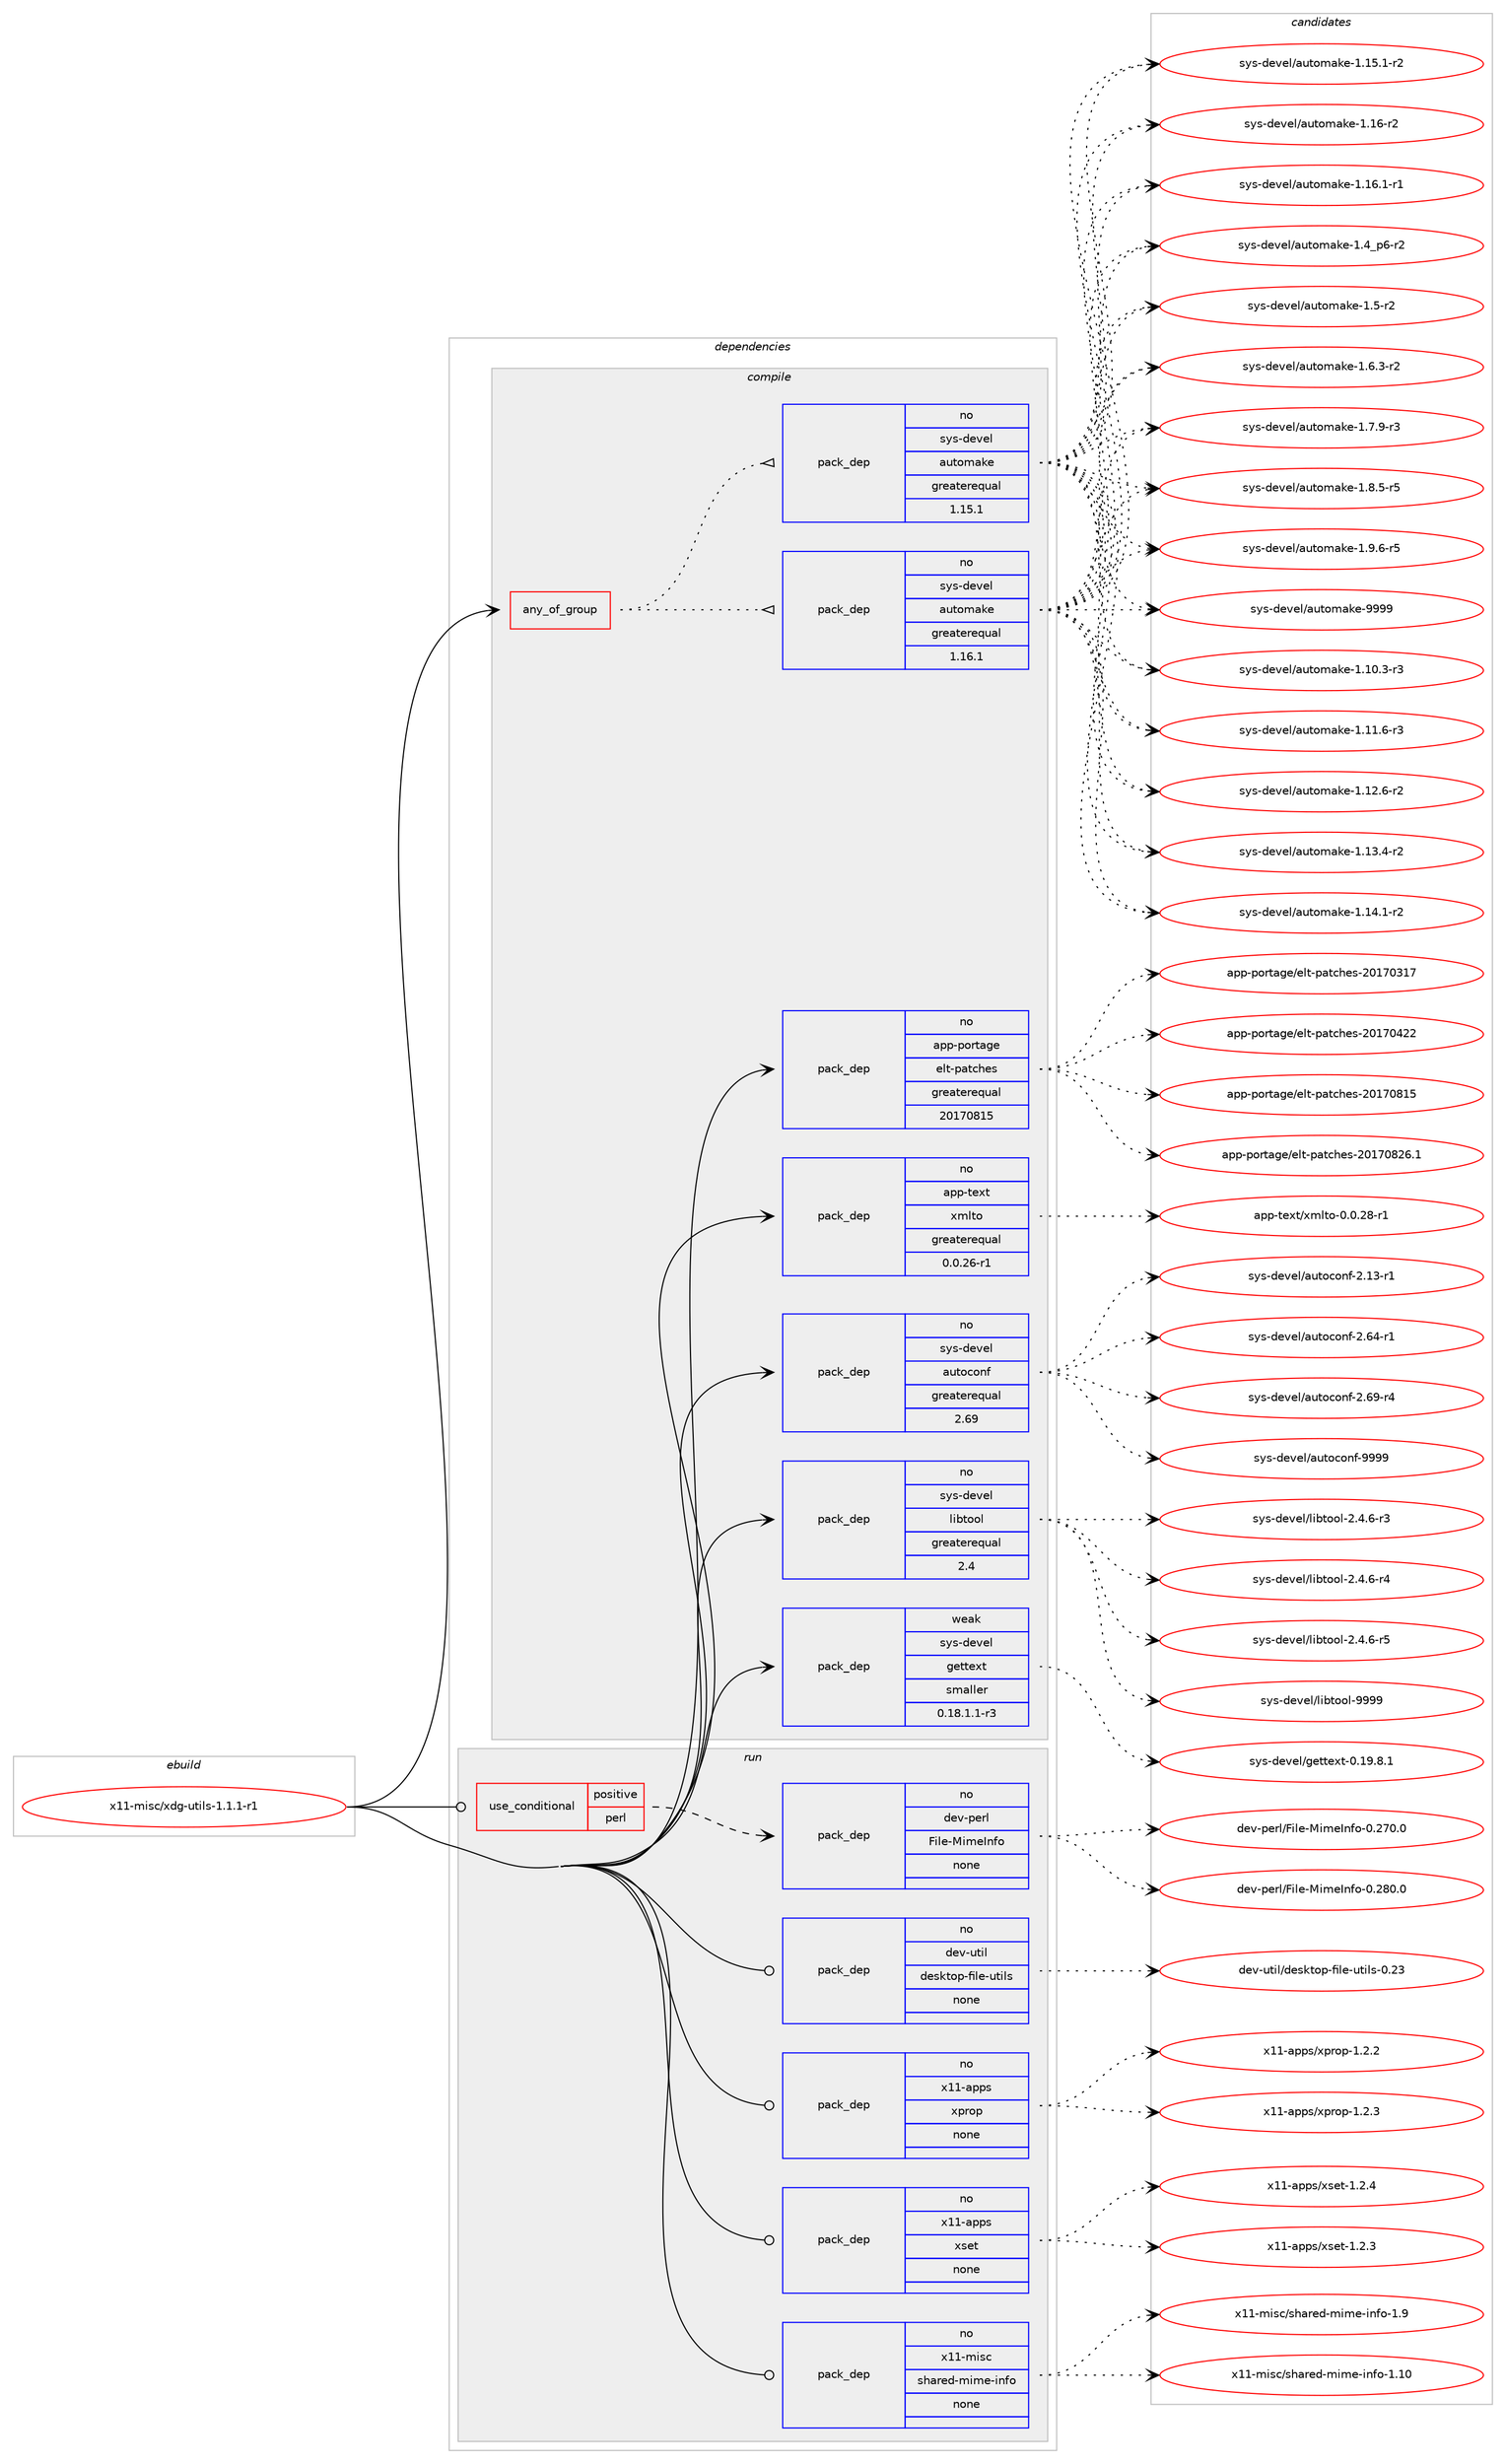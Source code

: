 digraph prolog {

# *************
# Graph options
# *************

newrank=true;
concentrate=true;
compound=true;
graph [rankdir=LR,fontname=Helvetica,fontsize=10,ranksep=1.5];#, ranksep=2.5, nodesep=0.2];
edge  [arrowhead=vee];
node  [fontname=Helvetica,fontsize=10];

# **********
# The ebuild
# **********

subgraph cluster_leftcol {
color=gray;
rank=same;
label=<<i>ebuild</i>>;
id [label="x11-misc/xdg-utils-1.1.1-r1", color=red, width=4, href="../x11-misc/xdg-utils-1.1.1-r1.svg"];
}

# ****************
# The dependencies
# ****************

subgraph cluster_midcol {
color=gray;
label=<<i>dependencies</i>>;
subgraph cluster_compile {
fillcolor="#eeeeee";
style=filled;
label=<<i>compile</i>>;
subgraph any28727 {
dependency1765437 [label=<<TABLE BORDER="0" CELLBORDER="1" CELLSPACING="0" CELLPADDING="4"><TR><TD CELLPADDING="10">any_of_group</TD></TR></TABLE>>, shape=none, color=red];subgraph pack1268917 {
dependency1765438 [label=<<TABLE BORDER="0" CELLBORDER="1" CELLSPACING="0" CELLPADDING="4" WIDTH="220"><TR><TD ROWSPAN="6" CELLPADDING="30">pack_dep</TD></TR><TR><TD WIDTH="110">no</TD></TR><TR><TD>sys-devel</TD></TR><TR><TD>automake</TD></TR><TR><TD>greaterequal</TD></TR><TR><TD>1.16.1</TD></TR></TABLE>>, shape=none, color=blue];
}
dependency1765437:e -> dependency1765438:w [weight=20,style="dotted",arrowhead="oinv"];
subgraph pack1268918 {
dependency1765439 [label=<<TABLE BORDER="0" CELLBORDER="1" CELLSPACING="0" CELLPADDING="4" WIDTH="220"><TR><TD ROWSPAN="6" CELLPADDING="30">pack_dep</TD></TR><TR><TD WIDTH="110">no</TD></TR><TR><TD>sys-devel</TD></TR><TR><TD>automake</TD></TR><TR><TD>greaterequal</TD></TR><TR><TD>1.15.1</TD></TR></TABLE>>, shape=none, color=blue];
}
dependency1765437:e -> dependency1765439:w [weight=20,style="dotted",arrowhead="oinv"];
}
id:e -> dependency1765437:w [weight=20,style="solid",arrowhead="vee"];
subgraph pack1268919 {
dependency1765440 [label=<<TABLE BORDER="0" CELLBORDER="1" CELLSPACING="0" CELLPADDING="4" WIDTH="220"><TR><TD ROWSPAN="6" CELLPADDING="30">pack_dep</TD></TR><TR><TD WIDTH="110">no</TD></TR><TR><TD>app-portage</TD></TR><TR><TD>elt-patches</TD></TR><TR><TD>greaterequal</TD></TR><TR><TD>20170815</TD></TR></TABLE>>, shape=none, color=blue];
}
id:e -> dependency1765440:w [weight=20,style="solid",arrowhead="vee"];
subgraph pack1268920 {
dependency1765441 [label=<<TABLE BORDER="0" CELLBORDER="1" CELLSPACING="0" CELLPADDING="4" WIDTH="220"><TR><TD ROWSPAN="6" CELLPADDING="30">pack_dep</TD></TR><TR><TD WIDTH="110">no</TD></TR><TR><TD>app-text</TD></TR><TR><TD>xmlto</TD></TR><TR><TD>greaterequal</TD></TR><TR><TD>0.0.26-r1</TD></TR></TABLE>>, shape=none, color=blue];
}
id:e -> dependency1765441:w [weight=20,style="solid",arrowhead="vee"];
subgraph pack1268921 {
dependency1765442 [label=<<TABLE BORDER="0" CELLBORDER="1" CELLSPACING="0" CELLPADDING="4" WIDTH="220"><TR><TD ROWSPAN="6" CELLPADDING="30">pack_dep</TD></TR><TR><TD WIDTH="110">no</TD></TR><TR><TD>sys-devel</TD></TR><TR><TD>autoconf</TD></TR><TR><TD>greaterequal</TD></TR><TR><TD>2.69</TD></TR></TABLE>>, shape=none, color=blue];
}
id:e -> dependency1765442:w [weight=20,style="solid",arrowhead="vee"];
subgraph pack1268922 {
dependency1765443 [label=<<TABLE BORDER="0" CELLBORDER="1" CELLSPACING="0" CELLPADDING="4" WIDTH="220"><TR><TD ROWSPAN="6" CELLPADDING="30">pack_dep</TD></TR><TR><TD WIDTH="110">no</TD></TR><TR><TD>sys-devel</TD></TR><TR><TD>libtool</TD></TR><TR><TD>greaterequal</TD></TR><TR><TD>2.4</TD></TR></TABLE>>, shape=none, color=blue];
}
id:e -> dependency1765443:w [weight=20,style="solid",arrowhead="vee"];
subgraph pack1268923 {
dependency1765444 [label=<<TABLE BORDER="0" CELLBORDER="1" CELLSPACING="0" CELLPADDING="4" WIDTH="220"><TR><TD ROWSPAN="6" CELLPADDING="30">pack_dep</TD></TR><TR><TD WIDTH="110">weak</TD></TR><TR><TD>sys-devel</TD></TR><TR><TD>gettext</TD></TR><TR><TD>smaller</TD></TR><TR><TD>0.18.1.1-r3</TD></TR></TABLE>>, shape=none, color=blue];
}
id:e -> dependency1765444:w [weight=20,style="solid",arrowhead="vee"];
}
subgraph cluster_compileandrun {
fillcolor="#eeeeee";
style=filled;
label=<<i>compile and run</i>>;
}
subgraph cluster_run {
fillcolor="#eeeeee";
style=filled;
label=<<i>run</i>>;
subgraph cond466785 {
dependency1765445 [label=<<TABLE BORDER="0" CELLBORDER="1" CELLSPACING="0" CELLPADDING="4"><TR><TD ROWSPAN="3" CELLPADDING="10">use_conditional</TD></TR><TR><TD>positive</TD></TR><TR><TD>perl</TD></TR></TABLE>>, shape=none, color=red];
subgraph pack1268924 {
dependency1765446 [label=<<TABLE BORDER="0" CELLBORDER="1" CELLSPACING="0" CELLPADDING="4" WIDTH="220"><TR><TD ROWSPAN="6" CELLPADDING="30">pack_dep</TD></TR><TR><TD WIDTH="110">no</TD></TR><TR><TD>dev-perl</TD></TR><TR><TD>File-MimeInfo</TD></TR><TR><TD>none</TD></TR><TR><TD></TD></TR></TABLE>>, shape=none, color=blue];
}
dependency1765445:e -> dependency1765446:w [weight=20,style="dashed",arrowhead="vee"];
}
id:e -> dependency1765445:w [weight=20,style="solid",arrowhead="odot"];
subgraph pack1268925 {
dependency1765447 [label=<<TABLE BORDER="0" CELLBORDER="1" CELLSPACING="0" CELLPADDING="4" WIDTH="220"><TR><TD ROWSPAN="6" CELLPADDING="30">pack_dep</TD></TR><TR><TD WIDTH="110">no</TD></TR><TR><TD>dev-util</TD></TR><TR><TD>desktop-file-utils</TD></TR><TR><TD>none</TD></TR><TR><TD></TD></TR></TABLE>>, shape=none, color=blue];
}
id:e -> dependency1765447:w [weight=20,style="solid",arrowhead="odot"];
subgraph pack1268926 {
dependency1765448 [label=<<TABLE BORDER="0" CELLBORDER="1" CELLSPACING="0" CELLPADDING="4" WIDTH="220"><TR><TD ROWSPAN="6" CELLPADDING="30">pack_dep</TD></TR><TR><TD WIDTH="110">no</TD></TR><TR><TD>x11-apps</TD></TR><TR><TD>xprop</TD></TR><TR><TD>none</TD></TR><TR><TD></TD></TR></TABLE>>, shape=none, color=blue];
}
id:e -> dependency1765448:w [weight=20,style="solid",arrowhead="odot"];
subgraph pack1268927 {
dependency1765449 [label=<<TABLE BORDER="0" CELLBORDER="1" CELLSPACING="0" CELLPADDING="4" WIDTH="220"><TR><TD ROWSPAN="6" CELLPADDING="30">pack_dep</TD></TR><TR><TD WIDTH="110">no</TD></TR><TR><TD>x11-apps</TD></TR><TR><TD>xset</TD></TR><TR><TD>none</TD></TR><TR><TD></TD></TR></TABLE>>, shape=none, color=blue];
}
id:e -> dependency1765449:w [weight=20,style="solid",arrowhead="odot"];
subgraph pack1268928 {
dependency1765450 [label=<<TABLE BORDER="0" CELLBORDER="1" CELLSPACING="0" CELLPADDING="4" WIDTH="220"><TR><TD ROWSPAN="6" CELLPADDING="30">pack_dep</TD></TR><TR><TD WIDTH="110">no</TD></TR><TR><TD>x11-misc</TD></TR><TR><TD>shared-mime-info</TD></TR><TR><TD>none</TD></TR><TR><TD></TD></TR></TABLE>>, shape=none, color=blue];
}
id:e -> dependency1765450:w [weight=20,style="solid",arrowhead="odot"];
}
}

# **************
# The candidates
# **************

subgraph cluster_choices {
rank=same;
color=gray;
label=<<i>candidates</i>>;

subgraph choice1268917 {
color=black;
nodesep=1;
choice11512111545100101118101108479711711611110997107101454946494846514511451 [label="sys-devel/automake-1.10.3-r3", color=red, width=4,href="../sys-devel/automake-1.10.3-r3.svg"];
choice11512111545100101118101108479711711611110997107101454946494946544511451 [label="sys-devel/automake-1.11.6-r3", color=red, width=4,href="../sys-devel/automake-1.11.6-r3.svg"];
choice11512111545100101118101108479711711611110997107101454946495046544511450 [label="sys-devel/automake-1.12.6-r2", color=red, width=4,href="../sys-devel/automake-1.12.6-r2.svg"];
choice11512111545100101118101108479711711611110997107101454946495146524511450 [label="sys-devel/automake-1.13.4-r2", color=red, width=4,href="../sys-devel/automake-1.13.4-r2.svg"];
choice11512111545100101118101108479711711611110997107101454946495246494511450 [label="sys-devel/automake-1.14.1-r2", color=red, width=4,href="../sys-devel/automake-1.14.1-r2.svg"];
choice11512111545100101118101108479711711611110997107101454946495346494511450 [label="sys-devel/automake-1.15.1-r2", color=red, width=4,href="../sys-devel/automake-1.15.1-r2.svg"];
choice1151211154510010111810110847971171161111099710710145494649544511450 [label="sys-devel/automake-1.16-r2", color=red, width=4,href="../sys-devel/automake-1.16-r2.svg"];
choice11512111545100101118101108479711711611110997107101454946495446494511449 [label="sys-devel/automake-1.16.1-r1", color=red, width=4,href="../sys-devel/automake-1.16.1-r1.svg"];
choice115121115451001011181011084797117116111109971071014549465295112544511450 [label="sys-devel/automake-1.4_p6-r2", color=red, width=4,href="../sys-devel/automake-1.4_p6-r2.svg"];
choice11512111545100101118101108479711711611110997107101454946534511450 [label="sys-devel/automake-1.5-r2", color=red, width=4,href="../sys-devel/automake-1.5-r2.svg"];
choice115121115451001011181011084797117116111109971071014549465446514511450 [label="sys-devel/automake-1.6.3-r2", color=red, width=4,href="../sys-devel/automake-1.6.3-r2.svg"];
choice115121115451001011181011084797117116111109971071014549465546574511451 [label="sys-devel/automake-1.7.9-r3", color=red, width=4,href="../sys-devel/automake-1.7.9-r3.svg"];
choice115121115451001011181011084797117116111109971071014549465646534511453 [label="sys-devel/automake-1.8.5-r5", color=red, width=4,href="../sys-devel/automake-1.8.5-r5.svg"];
choice115121115451001011181011084797117116111109971071014549465746544511453 [label="sys-devel/automake-1.9.6-r5", color=red, width=4,href="../sys-devel/automake-1.9.6-r5.svg"];
choice115121115451001011181011084797117116111109971071014557575757 [label="sys-devel/automake-9999", color=red, width=4,href="../sys-devel/automake-9999.svg"];
dependency1765438:e -> choice11512111545100101118101108479711711611110997107101454946494846514511451:w [style=dotted,weight="100"];
dependency1765438:e -> choice11512111545100101118101108479711711611110997107101454946494946544511451:w [style=dotted,weight="100"];
dependency1765438:e -> choice11512111545100101118101108479711711611110997107101454946495046544511450:w [style=dotted,weight="100"];
dependency1765438:e -> choice11512111545100101118101108479711711611110997107101454946495146524511450:w [style=dotted,weight="100"];
dependency1765438:e -> choice11512111545100101118101108479711711611110997107101454946495246494511450:w [style=dotted,weight="100"];
dependency1765438:e -> choice11512111545100101118101108479711711611110997107101454946495346494511450:w [style=dotted,weight="100"];
dependency1765438:e -> choice1151211154510010111810110847971171161111099710710145494649544511450:w [style=dotted,weight="100"];
dependency1765438:e -> choice11512111545100101118101108479711711611110997107101454946495446494511449:w [style=dotted,weight="100"];
dependency1765438:e -> choice115121115451001011181011084797117116111109971071014549465295112544511450:w [style=dotted,weight="100"];
dependency1765438:e -> choice11512111545100101118101108479711711611110997107101454946534511450:w [style=dotted,weight="100"];
dependency1765438:e -> choice115121115451001011181011084797117116111109971071014549465446514511450:w [style=dotted,weight="100"];
dependency1765438:e -> choice115121115451001011181011084797117116111109971071014549465546574511451:w [style=dotted,weight="100"];
dependency1765438:e -> choice115121115451001011181011084797117116111109971071014549465646534511453:w [style=dotted,weight="100"];
dependency1765438:e -> choice115121115451001011181011084797117116111109971071014549465746544511453:w [style=dotted,weight="100"];
dependency1765438:e -> choice115121115451001011181011084797117116111109971071014557575757:w [style=dotted,weight="100"];
}
subgraph choice1268918 {
color=black;
nodesep=1;
choice11512111545100101118101108479711711611110997107101454946494846514511451 [label="sys-devel/automake-1.10.3-r3", color=red, width=4,href="../sys-devel/automake-1.10.3-r3.svg"];
choice11512111545100101118101108479711711611110997107101454946494946544511451 [label="sys-devel/automake-1.11.6-r3", color=red, width=4,href="../sys-devel/automake-1.11.6-r3.svg"];
choice11512111545100101118101108479711711611110997107101454946495046544511450 [label="sys-devel/automake-1.12.6-r2", color=red, width=4,href="../sys-devel/automake-1.12.6-r2.svg"];
choice11512111545100101118101108479711711611110997107101454946495146524511450 [label="sys-devel/automake-1.13.4-r2", color=red, width=4,href="../sys-devel/automake-1.13.4-r2.svg"];
choice11512111545100101118101108479711711611110997107101454946495246494511450 [label="sys-devel/automake-1.14.1-r2", color=red, width=4,href="../sys-devel/automake-1.14.1-r2.svg"];
choice11512111545100101118101108479711711611110997107101454946495346494511450 [label="sys-devel/automake-1.15.1-r2", color=red, width=4,href="../sys-devel/automake-1.15.1-r2.svg"];
choice1151211154510010111810110847971171161111099710710145494649544511450 [label="sys-devel/automake-1.16-r2", color=red, width=4,href="../sys-devel/automake-1.16-r2.svg"];
choice11512111545100101118101108479711711611110997107101454946495446494511449 [label="sys-devel/automake-1.16.1-r1", color=red, width=4,href="../sys-devel/automake-1.16.1-r1.svg"];
choice115121115451001011181011084797117116111109971071014549465295112544511450 [label="sys-devel/automake-1.4_p6-r2", color=red, width=4,href="../sys-devel/automake-1.4_p6-r2.svg"];
choice11512111545100101118101108479711711611110997107101454946534511450 [label="sys-devel/automake-1.5-r2", color=red, width=4,href="../sys-devel/automake-1.5-r2.svg"];
choice115121115451001011181011084797117116111109971071014549465446514511450 [label="sys-devel/automake-1.6.3-r2", color=red, width=4,href="../sys-devel/automake-1.6.3-r2.svg"];
choice115121115451001011181011084797117116111109971071014549465546574511451 [label="sys-devel/automake-1.7.9-r3", color=red, width=4,href="../sys-devel/automake-1.7.9-r3.svg"];
choice115121115451001011181011084797117116111109971071014549465646534511453 [label="sys-devel/automake-1.8.5-r5", color=red, width=4,href="../sys-devel/automake-1.8.5-r5.svg"];
choice115121115451001011181011084797117116111109971071014549465746544511453 [label="sys-devel/automake-1.9.6-r5", color=red, width=4,href="../sys-devel/automake-1.9.6-r5.svg"];
choice115121115451001011181011084797117116111109971071014557575757 [label="sys-devel/automake-9999", color=red, width=4,href="../sys-devel/automake-9999.svg"];
dependency1765439:e -> choice11512111545100101118101108479711711611110997107101454946494846514511451:w [style=dotted,weight="100"];
dependency1765439:e -> choice11512111545100101118101108479711711611110997107101454946494946544511451:w [style=dotted,weight="100"];
dependency1765439:e -> choice11512111545100101118101108479711711611110997107101454946495046544511450:w [style=dotted,weight="100"];
dependency1765439:e -> choice11512111545100101118101108479711711611110997107101454946495146524511450:w [style=dotted,weight="100"];
dependency1765439:e -> choice11512111545100101118101108479711711611110997107101454946495246494511450:w [style=dotted,weight="100"];
dependency1765439:e -> choice11512111545100101118101108479711711611110997107101454946495346494511450:w [style=dotted,weight="100"];
dependency1765439:e -> choice1151211154510010111810110847971171161111099710710145494649544511450:w [style=dotted,weight="100"];
dependency1765439:e -> choice11512111545100101118101108479711711611110997107101454946495446494511449:w [style=dotted,weight="100"];
dependency1765439:e -> choice115121115451001011181011084797117116111109971071014549465295112544511450:w [style=dotted,weight="100"];
dependency1765439:e -> choice11512111545100101118101108479711711611110997107101454946534511450:w [style=dotted,weight="100"];
dependency1765439:e -> choice115121115451001011181011084797117116111109971071014549465446514511450:w [style=dotted,weight="100"];
dependency1765439:e -> choice115121115451001011181011084797117116111109971071014549465546574511451:w [style=dotted,weight="100"];
dependency1765439:e -> choice115121115451001011181011084797117116111109971071014549465646534511453:w [style=dotted,weight="100"];
dependency1765439:e -> choice115121115451001011181011084797117116111109971071014549465746544511453:w [style=dotted,weight="100"];
dependency1765439:e -> choice115121115451001011181011084797117116111109971071014557575757:w [style=dotted,weight="100"];
}
subgraph choice1268919 {
color=black;
nodesep=1;
choice97112112451121111141169710310147101108116451129711699104101115455048495548514955 [label="app-portage/elt-patches-20170317", color=red, width=4,href="../app-portage/elt-patches-20170317.svg"];
choice97112112451121111141169710310147101108116451129711699104101115455048495548525050 [label="app-portage/elt-patches-20170422", color=red, width=4,href="../app-portage/elt-patches-20170422.svg"];
choice97112112451121111141169710310147101108116451129711699104101115455048495548564953 [label="app-portage/elt-patches-20170815", color=red, width=4,href="../app-portage/elt-patches-20170815.svg"];
choice971121124511211111411697103101471011081164511297116991041011154550484955485650544649 [label="app-portage/elt-patches-20170826.1", color=red, width=4,href="../app-portage/elt-patches-20170826.1.svg"];
dependency1765440:e -> choice97112112451121111141169710310147101108116451129711699104101115455048495548514955:w [style=dotted,weight="100"];
dependency1765440:e -> choice97112112451121111141169710310147101108116451129711699104101115455048495548525050:w [style=dotted,weight="100"];
dependency1765440:e -> choice97112112451121111141169710310147101108116451129711699104101115455048495548564953:w [style=dotted,weight="100"];
dependency1765440:e -> choice971121124511211111411697103101471011081164511297116991041011154550484955485650544649:w [style=dotted,weight="100"];
}
subgraph choice1268920 {
color=black;
nodesep=1;
choice971121124511610112011647120109108116111454846484650564511449 [label="app-text/xmlto-0.0.28-r1", color=red, width=4,href="../app-text/xmlto-0.0.28-r1.svg"];
dependency1765441:e -> choice971121124511610112011647120109108116111454846484650564511449:w [style=dotted,weight="100"];
}
subgraph choice1268921 {
color=black;
nodesep=1;
choice1151211154510010111810110847971171161119911111010245504649514511449 [label="sys-devel/autoconf-2.13-r1", color=red, width=4,href="../sys-devel/autoconf-2.13-r1.svg"];
choice1151211154510010111810110847971171161119911111010245504654524511449 [label="sys-devel/autoconf-2.64-r1", color=red, width=4,href="../sys-devel/autoconf-2.64-r1.svg"];
choice1151211154510010111810110847971171161119911111010245504654574511452 [label="sys-devel/autoconf-2.69-r4", color=red, width=4,href="../sys-devel/autoconf-2.69-r4.svg"];
choice115121115451001011181011084797117116111991111101024557575757 [label="sys-devel/autoconf-9999", color=red, width=4,href="../sys-devel/autoconf-9999.svg"];
dependency1765442:e -> choice1151211154510010111810110847971171161119911111010245504649514511449:w [style=dotted,weight="100"];
dependency1765442:e -> choice1151211154510010111810110847971171161119911111010245504654524511449:w [style=dotted,weight="100"];
dependency1765442:e -> choice1151211154510010111810110847971171161119911111010245504654574511452:w [style=dotted,weight="100"];
dependency1765442:e -> choice115121115451001011181011084797117116111991111101024557575757:w [style=dotted,weight="100"];
}
subgraph choice1268922 {
color=black;
nodesep=1;
choice1151211154510010111810110847108105981161111111084550465246544511451 [label="sys-devel/libtool-2.4.6-r3", color=red, width=4,href="../sys-devel/libtool-2.4.6-r3.svg"];
choice1151211154510010111810110847108105981161111111084550465246544511452 [label="sys-devel/libtool-2.4.6-r4", color=red, width=4,href="../sys-devel/libtool-2.4.6-r4.svg"];
choice1151211154510010111810110847108105981161111111084550465246544511453 [label="sys-devel/libtool-2.4.6-r5", color=red, width=4,href="../sys-devel/libtool-2.4.6-r5.svg"];
choice1151211154510010111810110847108105981161111111084557575757 [label="sys-devel/libtool-9999", color=red, width=4,href="../sys-devel/libtool-9999.svg"];
dependency1765443:e -> choice1151211154510010111810110847108105981161111111084550465246544511451:w [style=dotted,weight="100"];
dependency1765443:e -> choice1151211154510010111810110847108105981161111111084550465246544511452:w [style=dotted,weight="100"];
dependency1765443:e -> choice1151211154510010111810110847108105981161111111084550465246544511453:w [style=dotted,weight="100"];
dependency1765443:e -> choice1151211154510010111810110847108105981161111111084557575757:w [style=dotted,weight="100"];
}
subgraph choice1268923 {
color=black;
nodesep=1;
choice1151211154510010111810110847103101116116101120116454846495746564649 [label="sys-devel/gettext-0.19.8.1", color=red, width=4,href="../sys-devel/gettext-0.19.8.1.svg"];
dependency1765444:e -> choice1151211154510010111810110847103101116116101120116454846495746564649:w [style=dotted,weight="100"];
}
subgraph choice1268924 {
color=black;
nodesep=1;
choice1001011184511210111410847701051081014577105109101731101021114548465055484648 [label="dev-perl/File-MimeInfo-0.270.0", color=red, width=4,href="../dev-perl/File-MimeInfo-0.270.0.svg"];
choice1001011184511210111410847701051081014577105109101731101021114548465056484648 [label="dev-perl/File-MimeInfo-0.280.0", color=red, width=4,href="../dev-perl/File-MimeInfo-0.280.0.svg"];
dependency1765446:e -> choice1001011184511210111410847701051081014577105109101731101021114548465055484648:w [style=dotted,weight="100"];
dependency1765446:e -> choice1001011184511210111410847701051081014577105109101731101021114548465056484648:w [style=dotted,weight="100"];
}
subgraph choice1268925 {
color=black;
nodesep=1;
choice100101118451171161051084710010111510711611111245102105108101451171161051081154548465051 [label="dev-util/desktop-file-utils-0.23", color=red, width=4,href="../dev-util/desktop-file-utils-0.23.svg"];
dependency1765447:e -> choice100101118451171161051084710010111510711611111245102105108101451171161051081154548465051:w [style=dotted,weight="100"];
}
subgraph choice1268926 {
color=black;
nodesep=1;
choice1204949459711211211547120112114111112454946504650 [label="x11-apps/xprop-1.2.2", color=red, width=4,href="../x11-apps/xprop-1.2.2.svg"];
choice1204949459711211211547120112114111112454946504651 [label="x11-apps/xprop-1.2.3", color=red, width=4,href="../x11-apps/xprop-1.2.3.svg"];
dependency1765448:e -> choice1204949459711211211547120112114111112454946504650:w [style=dotted,weight="100"];
dependency1765448:e -> choice1204949459711211211547120112114111112454946504651:w [style=dotted,weight="100"];
}
subgraph choice1268927 {
color=black;
nodesep=1;
choice1204949459711211211547120115101116454946504651 [label="x11-apps/xset-1.2.3", color=red, width=4,href="../x11-apps/xset-1.2.3.svg"];
choice1204949459711211211547120115101116454946504652 [label="x11-apps/xset-1.2.4", color=red, width=4,href="../x11-apps/xset-1.2.4.svg"];
dependency1765449:e -> choice1204949459711211211547120115101116454946504651:w [style=dotted,weight="100"];
dependency1765449:e -> choice1204949459711211211547120115101116454946504652:w [style=dotted,weight="100"];
}
subgraph choice1268928 {
color=black;
nodesep=1;
choice12049494510910511599471151049711410110045109105109101451051101021114549464948 [label="x11-misc/shared-mime-info-1.10", color=red, width=4,href="../x11-misc/shared-mime-info-1.10.svg"];
choice120494945109105115994711510497114101100451091051091014510511010211145494657 [label="x11-misc/shared-mime-info-1.9", color=red, width=4,href="../x11-misc/shared-mime-info-1.9.svg"];
dependency1765450:e -> choice12049494510910511599471151049711410110045109105109101451051101021114549464948:w [style=dotted,weight="100"];
dependency1765450:e -> choice120494945109105115994711510497114101100451091051091014510511010211145494657:w [style=dotted,weight="100"];
}
}

}
